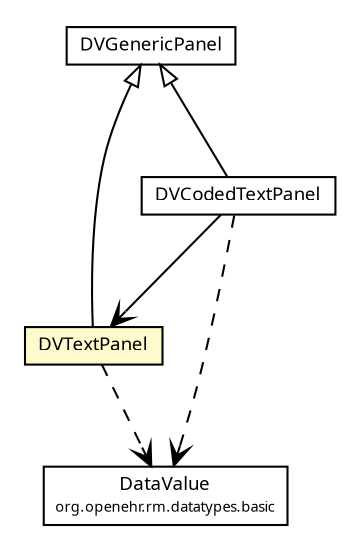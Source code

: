 #!/usr/local/bin/dot
#
# Class diagram 
# Generated by UMLGraph version R5_6 (http://www.umlgraph.org/)
#

digraph G {
	edge [fontname="Trebuchet MS",fontsize=10,labelfontname="Trebuchet MS",labelfontsize=10];
	node [fontname="Trebuchet MS",fontsize=10,shape=plaintext];
	nodesep=0.25;
	ranksep=0.5;
	// se.cambio.cds.openehr.view.panels.DVTextPanel
	c136232 [label=<<table title="se.cambio.cds.openehr.view.panels.DVTextPanel" border="0" cellborder="1" cellspacing="0" cellpadding="2" port="p" bgcolor="lemonChiffon" href="./DVTextPanel.html">
		<tr><td><table border="0" cellspacing="0" cellpadding="1">
<tr><td align="center" balign="center"><font face="Trebuchet MS"> DVTextPanel </font></td></tr>
		</table></td></tr>
		</table>>, URL="./DVTextPanel.html", fontname="Trebuchet MS", fontcolor="black", fontsize=9.0];
	// se.cambio.cds.openehr.view.panels.DVGenericPanel
	c136239 [label=<<table title="se.cambio.cds.openehr.view.panels.DVGenericPanel" border="0" cellborder="1" cellspacing="0" cellpadding="2" port="p" href="./DVGenericPanel.html">
		<tr><td><table border="0" cellspacing="0" cellpadding="1">
<tr><td align="center" balign="center"><font face="Trebuchet MS"> DVGenericPanel </font></td></tr>
		</table></td></tr>
		</table>>, URL="./DVGenericPanel.html", fontname="Trebuchet MS", fontcolor="black", fontsize=9.0];
	// se.cambio.cds.openehr.view.panels.DVCodedTextPanel
	c136246 [label=<<table title="se.cambio.cds.openehr.view.panels.DVCodedTextPanel" border="0" cellborder="1" cellspacing="0" cellpadding="2" port="p" href="./DVCodedTextPanel.html">
		<tr><td><table border="0" cellspacing="0" cellpadding="1">
<tr><td align="center" balign="center"><font face="Trebuchet MS"> DVCodedTextPanel </font></td></tr>
		</table></td></tr>
		</table>>, URL="./DVCodedTextPanel.html", fontname="Trebuchet MS", fontcolor="black", fontsize=9.0];
	//se.cambio.cds.openehr.view.panels.DVTextPanel extends se.cambio.cds.openehr.view.panels.DVGenericPanel
	c136239:p -> c136232:p [dir=back,arrowtail=empty];
	//se.cambio.cds.openehr.view.panels.DVCodedTextPanel extends se.cambio.cds.openehr.view.panels.DVGenericPanel
	c136239:p -> c136246:p [dir=back,arrowtail=empty];
	// se.cambio.cds.openehr.view.panels.DVCodedTextPanel NAVASSOC se.cambio.cds.openehr.view.panels.DVTextPanel
	c136246:p -> c136232:p [taillabel="", label="", headlabel="", fontname="Trebuchet MS", fontcolor="black", fontsize=10.0, color="black", arrowhead=open];
	// se.cambio.cds.openehr.view.panels.DVTextPanel DEPEND org.openehr.rm.datatypes.basic.DataValue
	c136232:p -> c136407:p [taillabel="", label="", headlabel="", fontname="Trebuchet MS", fontcolor="black", fontsize=10.0, color="black", arrowhead=open, style=dashed];
	// se.cambio.cds.openehr.view.panels.DVCodedTextPanel DEPEND org.openehr.rm.datatypes.basic.DataValue
	c136246:p -> c136407:p [taillabel="", label="", headlabel="", fontname="Trebuchet MS", fontcolor="black", fontsize=10.0, color="black", arrowhead=open, style=dashed];
	// org.openehr.rm.datatypes.basic.DataValue
	c136407 [label=<<table title="org.openehr.rm.datatypes.basic.DataValue" border="0" cellborder="1" cellspacing="0" cellpadding="2" port="p" href="http://java.sun.com/j2se/1.4.2/docs/api/org/openehr/rm/datatypes/basic/DataValue.html">
		<tr><td><table border="0" cellspacing="0" cellpadding="1">
<tr><td align="center" balign="center"><font face="Trebuchet MS"> DataValue </font></td></tr>
<tr><td align="center" balign="center"><font face="Trebuchet MS" point-size="7.0"> org.openehr.rm.datatypes.basic </font></td></tr>
		</table></td></tr>
		</table>>, URL="http://java.sun.com/j2se/1.4.2/docs/api/org/openehr/rm/datatypes/basic/DataValue.html", fontname="Trebuchet MS", fontcolor="black", fontsize=9.0];
}

